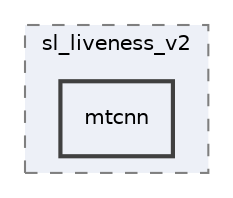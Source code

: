 digraph "app/access_control/sl_liveness_v2/mtcnn"
{
 // INTERACTIVE_SVG=YES
 // LATEX_PDF_SIZE
  bgcolor="transparent";
  edge [fontname="Helvetica",fontsize="10",labelfontname="Helvetica",labelfontsize="10"];
  node [fontname="Helvetica",fontsize="10",shape=record];
  compound=true
  subgraph clusterdir_a740dfbc1e6e7978a035492973ba9030 {
    graph [ bgcolor="#edf0f7", pencolor="grey50", style="filled,dashed,", label="sl_liveness_v2", fontname="Helvetica", fontsize="10", URL="dir_a740dfbc1e6e7978a035492973ba9030.html"]
  dir_ba680657bfc3ff508e3fa3cb7b2eab74 [shape=box, label="mtcnn", style="filled,bold,", fillcolor="#edf0f7", color="grey25", URL="dir_ba680657bfc3ff508e3fa3cb7b2eab74.html"];
  }
}
